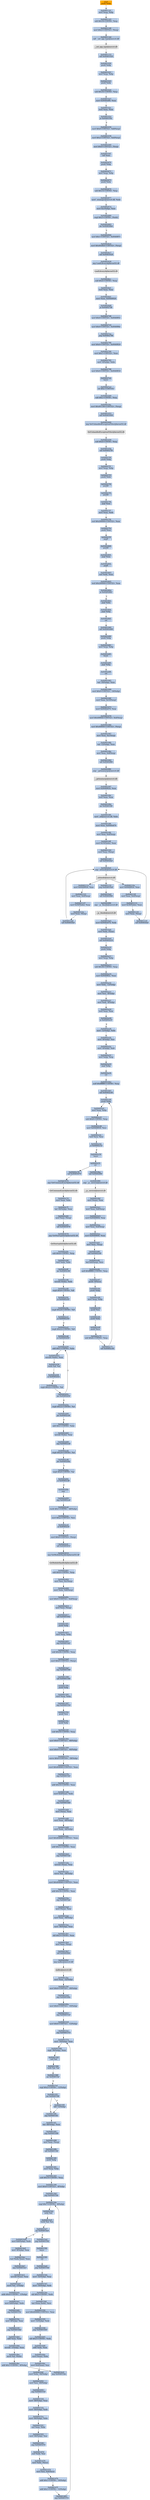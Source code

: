 digraph G {
node[shape=rectangle,style=filled,fillcolor=lightsteelblue,color=lightsteelblue]
bgcolor="transparent"
a0x00401140pushl_ebp[label="start\npushl %ebp",color="lightgrey",fillcolor="orange"];
a0x00401141movl_esp_ebp[label="0x00401141\nmovl %esp, %ebp"];
a0x00401143subl_0x18UINT8_esp[label="0x00401143\nsubl $0x18<UINT8>, %esp"];
a0x00401146movl_0x2UINT32_esp_[label="0x00401146\nmovl $0x2<UINT32>, (%esp)"];
a0x0040114dcall___set_app_type_msvcrt_dll[label="0x0040114d\ncall __set_app_type@msvcrt.dll"];
a__set_app_type_msvcrt_dll[label="__set_app_type@msvcrt.dll",color="lightgrey",fillcolor="lightgrey"];
a0x00401153call_0x00401020[label="0x00401153\ncall 0x00401020"];
a0x00401020pushl_ebp[label="0x00401020\npushl %ebp"];
a0x00401021movl_esp_ebp[label="0x00401021\nmovl %esp, %ebp"];
a0x00401023pushl_ebx[label="0x00401023\npushl %ebx"];
a0x00401024subl_0x34UINT8_esp[label="0x00401024\nsubl $0x34<UINT8>, %esp"];
a0x00401027movl_0x0040e6f0_eax[label="0x00401027\nmovl 0x0040e6f0, %eax"];
a0x0040102ctestl_eax_eax[label="0x0040102c\ntestl %eax, %eax"];
a0x0040102eje_0x0040104c[label="0x0040102e\nje 0x0040104c"];
a0x00401030movl_0x0UINT32_0x8esp_[label="0x00401030\nmovl $0x0<UINT32>, 0x8(%esp)"];
a0x00401038movl_0x2UINT32_0x4esp_[label="0x00401038\nmovl $0x2<UINT32>, 0x4(%esp)"];
a0x00401040movl_0x0UINT32_esp_[label="0x00401040\nmovl $0x0<UINT32>, (%esp)"];
a0x00401047call_eax[label="0x00401047\ncall %eax"];
a0x00402670pushl_ebp[label="0x00402670\npushl %ebp"];
a0x00402671movl_esp_ebp[label="0x00402671\nmovl %esp, %ebp"];
a0x00402673pushl_ebx[label="0x00402673\npushl %ebx"];
a0x00402674subl_0x14UINT8_esp[label="0x00402674\nsubl $0x14<UINT8>, %esp"];
a0x00402677movl__winmajor_msvcrt_dll_edx[label="0x00402677\nmovl _winmajor@msvcrt.dll, %edx"];
a0x0040267dmovl_0xcebp__eax[label="0x0040267d\nmovl 0xc(%ebp), %eax"];
a0x00402680cmpl_0x3UINT8_edx_[label="0x00402680\ncmpl $0x3<UINT8>, (%edx)"];
a0x00402683jbe_0x004026b6[label="0x00402683\njbe 0x004026b6"];
a0x004026b6movl_0x1UINT32_0x0040f07c[label="0x004026b6\nmovl $0x1<UINT32>, 0x0040f07c"];
a0x004026c0movl_0x40e6b4UINT32_esp_[label="0x004026c0\nmovl $0x40e6b4<UINT32>, (%esp)"];
a0x004026c7call_0x00403028[label="0x004026c7\ncall 0x00403028"];
a0x00403028jmp_LoadLibraryA_kernel32_dll[label="0x00403028\njmp LoadLibraryA@kernel32.dll"];
LoadLibraryA_kernel32_dll[label="LoadLibraryA@kernel32.dll",color="lightgrey",fillcolor="lightgrey"];
a0x004026ccsubl_0x4UINT8_esp[label="0x004026cc\nsubl $0x4<UINT8>, %esp"];
a0x004026cftestl_eax_eax[label="0x004026cf\ntestl %eax, %eax"];
a0x004026d1movl_eax_0x0040f020[label="0x004026d1\nmovl %eax, 0x0040f020"];
a0x004026d6je_0x004027d6[label="0x004026d6\nje 0x004027d6"];
a0x004027d6movl_0x0UINT32_0x0040f05c[label="0x004027d6\nmovl $0x0<UINT32>, 0x0040f05c"];
a0x004027e0movl_0x0UINT32_0x0040f06c[label="0x004027e0\nmovl $0x0<UINT32>, 0x0040f06c"];
a0x004027eajmp_0x00402786[label="0x004027ea\njmp 0x00402786"];
a0x00402786movl_0x0UINT32_0x0040f020[label="0x00402786\nmovl $0x0<UINT32>, 0x0040f020"];
a0x00402790movl_0x1UINT32_eax[label="0x00402790\nmovl $0x1<UINT32>, %eax"];
a0x00402795movl__4ebp__ebx[label="0x00402795\nmovl -4(%ebp), %ebx"];
a0x00402798movl_0x0UINT32_0x0040f034[label="0x00402798\nmovl $0x0<UINT32>, 0x0040f034"];
a0x004027a2leave_[label="0x004027a2\nleave "];
a0x004027a3ret_0xcUINT16[label="0x004027a3\nret $0xc<UINT16>"];
a0x00401049subl_0xcUINT8_esp[label="0x00401049\nsubl $0xc<UINT8>, %esp"];
a0x0040104cmovl_0x401180UINT32_esp_[label="0x0040104c\nmovl $0x401180<UINT32>, (%esp)"];
a0x00401053call_0x00403000[label="0x00401053\ncall 0x00403000"];
a0x00403000jmp_SetUnhandledExceptionFilter_kernel32_dll[label="0x00403000\njmp SetUnhandledExceptionFilter@kernel32.dll"];
SetUnhandledExceptionFilter_kernel32_dll[label="SetUnhandledExceptionFilter@kernel32.dll",color="lightgrey",fillcolor="lightgrey"];
a0x00401058subl_0x4UINT8_esp[label="0x00401058\nsubl $0x4<UINT8>, %esp"];
a0x0040105bcall_0x004027f0[label="0x0040105b\ncall 0x004027f0"];
a0x004027f0pushl_ebp[label="0x004027f0\npushl %ebp"];
a0x004027f1movl_esp_ebp[label="0x004027f1\nmovl %esp, %ebp"];
a0x004027f3pushl_ebx[label="0x004027f3\npushl %ebx"];
a0x004027f4pushfl_[label="0x004027f4\npushfl "];
a0x004027f5pushfl_[label="0x004027f5\npushfl "];
a0x004027f6popl_eax[label="0x004027f6\npopl %eax"];
a0x004027f7movl_eax_edx[label="0x004027f7\nmovl %eax, %edx"];
a0x004027f9xorl_0x200000UINT32_eax[label="0x004027f9\nxorl $0x200000<UINT32>, %eax"];
a0x004027fepushl_eax[label="0x004027fe\npushl %eax"];
a0x004027ffpopfl_[label="0x004027ff\npopfl "];
a0x00402800pushfl_[label="0x00402800\npushfl "];
a0x00402801popl_eax[label="0x00402801\npopl %eax"];
a0x00402802popfl_[label="0x00402802\npopfl "];
a0x00402803xorl_edx_eax[label="0x00402803\nxorl %edx, %eax"];
a0x00402805testl_0x200000UINT32_eax[label="0x00402805\ntestl $0x200000<UINT32>, %eax"];
a0x0040280aje_0x004028b3[label="0x0040280a\nje 0x004028b3"];
a0x004028b3popl_ebx[label="0x004028b3\npopl %ebx"];
a0x004028b4popl_ebp[label="0x004028b4\npopl %ebp"];
a0x004028b5ret[label="0x004028b5\nret"];
a0x00401060call_0x00402d60[label="0x00401060\ncall 0x00402d60"];
a0x00402d60pushl_ebp[label="0x00402d60\npushl %ebp"];
a0x00402d61movl_esp_ebp[label="0x00402d61\nmovl %esp, %ebp"];
a0x00402d63fninit_[label="0x00402d63\nfninit "];
a0x00402d65popl_ebp[label="0x00402d65\npopl %ebp"];
a0x00402d66ret[label="0x00402d66\nret"];
a0x00401065leal__16ebp__eax[label="0x00401065\nleal -16(%ebp), %eax"];
a0x00401068movl_0x0UINT32__16ebp_[label="0x00401068\nmovl $0x0<UINT32>, -16(%ebp)"];
a0x0040106fmovl_eax_0x10esp_[label="0x0040106f\nmovl %eax, 0x10(%esp)"];
a0x00401073movl_0x0040e670_eax[label="0x00401073\nmovl 0x0040e670, %eax"];
a0x00401078movl_0x40f004UINT32_0x4esp_[label="0x00401078\nmovl $0x40f004<UINT32>, 0x4(%esp)"];
a0x00401080movl_0x40f000UINT32_esp_[label="0x00401080\nmovl $0x40f000<UINT32>, (%esp)"];
a0x00401087movl_eax_0xcesp_[label="0x00401087\nmovl %eax, 0xc(%esp)"];
a0x0040108bleal__12ebp__eax[label="0x0040108b\nleal -12(%ebp), %eax"];
a0x0040108emovl_eax_0x8esp_[label="0x0040108e\nmovl %eax, 0x8(%esp)"];
a0x00401092call_0x00402f80[label="0x00401092\ncall 0x00402f80"];
a0x00402f80jmp___getmainargs_msvcrt_dll[label="0x00402f80\njmp __getmainargs@msvcrt.dll"];
a__getmainargs_msvcrt_dll[label="__getmainargs@msvcrt.dll",color="lightgrey",fillcolor="lightgrey"];
a0x00401097movl_0x0040f024_eax[label="0x00401097\nmovl 0x0040f024, %eax"];
a0x0040109ctestl_eax_eax[label="0x0040109c\ntestl %eax, %eax"];
a0x0040109ejne_0x004010f0[label="0x0040109e\njne 0x004010f0"];
a0x004010f0movl__iob_msvcrt_dll_ebx[label="0x004010f0\nmovl _iob@msvcrt.dll, %ebx"];
a0x004010f6movl_eax_0x0040e674[label="0x004010f6\nmovl %eax, 0x0040e674"];
a0x004010fbmovl_eax_0x4esp_[label="0x004010fb\nmovl %eax, 0x4(%esp)"];
a0x004010ffmovl_0x10ebx__eax[label="0x004010ff\nmovl 0x10(%ebx), %eax"];
a0x00401102movl_eax_esp_[label="0x00401102\nmovl %eax, (%esp)"];
a0x00401105call_0x00402fa0[label="0x00401105\ncall 0x00402fa0"];
a0x00402fa0jmp__setmode_msvcrt_dll[label="0x00402fa0\njmp _setmode@msvcrt.dll"];
a_setmode_msvcrt_dll[label="_setmode@msvcrt.dll",color="lightgrey",fillcolor="lightgrey"];
a0x0040110amovl_0x0040f024_eax[label="0x0040110a\nmovl 0x0040f024, %eax"];
a0x0040110fmovl_eax_0x4esp_[label="0x0040110f\nmovl %eax, 0x4(%esp)"];
a0x00401113movl_0x30ebx__eax[label="0x00401113\nmovl 0x30(%ebx), %eax"];
a0x00401116movl_eax_esp_[label="0x00401116\nmovl %eax, (%esp)"];
a0x00401119call_0x00402fa0[label="0x00401119\ncall 0x00402fa0"];
a0x0040111emovl_0x0040f024_eax[label="0x0040111e\nmovl 0x0040f024, %eax"];
a0x00401123movl_eax_0x4esp_[label="0x00401123\nmovl %eax, 0x4(%esp)"];
a0x00401127movl_0x50ebx__eax[label="0x00401127\nmovl 0x50(%ebx), %eax"];
a0x0040112amovl_eax_esp_[label="0x0040112a\nmovl %eax, (%esp)"];
a0x0040112dcall_0x00402fa0[label="0x0040112d\ncall 0x00402fa0"];
a0x00401132jmp_0x004010a0[label="0x00401132\njmp 0x004010a0"];
a0x004010a0call_0x00402f88[label="0x004010a0\ncall 0x00402f88"];
a0x00402f88jmp___p__fmode_msvcrt_dll[label="0x00402f88\njmp __p__fmode@msvcrt.dll"];
a__p__fmode_msvcrt_dll[label="__p__fmode@msvcrt.dll",color="lightgrey",fillcolor="lightgrey"];
a0x004010a5movl_0x0040e674_edx[label="0x004010a5\nmovl 0x0040e674, %edx"];
a0x004010abmovl_edx_eax_[label="0x004010ab\nmovl %edx, (%eax)"];
a0x004010adcall_0x00402a10[label="0x004010ad\ncall 0x00402a10"];
a0x00402a10pushl_ebp[label="0x00402a10\npushl %ebp"];
a0x00402a11movl_esp_ebp[label="0x00402a11\nmovl %esp, %ebp"];
a0x00402a13subl_0x38UINT8_esp[label="0x00402a13\nsubl $0x38<UINT8>, %esp"];
a0x00402a16movl_0x0040f02c_eax[label="0x00402a16\nmovl 0x0040f02c, %eax"];
a0x00402a1bmovl_ebx__12ebp_[label="0x00402a1b\nmovl %ebx, -12(%ebp)"];
a0x00402a1emovl_esi__8ebp_[label="0x00402a1e\nmovl %esi, -8(%ebp)"];
a0x00402a21movl_edi__4ebp_[label="0x00402a21\nmovl %edi, -4(%ebp)"];
a0x00402a24testl_eax_eax[label="0x00402a24\ntestl %eax, %eax"];
a0x00402a26je_0x00402a35[label="0x00402a26\nje 0x00402a35"];
a0x00402a28movl__12ebp__ebx[label="0x00402a28\nmovl -12(%ebp), %ebx"];
a0x00402a2bmovl__8ebp__esi[label="0x00402a2b\nmovl -8(%ebp), %esi"];
a0x00402a2emovl__4ebp__edi[label="0x00402a2e\nmovl -4(%ebp), %edi"];
a0x00402a31movl_ebp_esp[label="0x00402a31\nmovl %ebp, %esp"];
a0x00402a33popl_ebp[label="0x00402a33\npopl %ebp"];
a0x00402a34ret[label="0x00402a34\nret"];
a0x004010b2andl_0xfffffff0UINT8_esp[label="0x004010b2\nandl $0xfffffff0<UINT8>, %esp"];
a0x004010b5call_0x00402c40[label="0x004010b5\ncall 0x00402c40"];
a0x00402c40pushl_ebp[label="0x00402c40\npushl %ebp"];
a0x00402c41movl_esp_ebp[label="0x00402c41\nmovl %esp, %ebp"];
a0x00402c43subl_0x8UINT8_esp[label="0x00402c43\nsubl $0x8<UINT8>, %esp"];
a0x00402c46movl_0x0040f030_ecx[label="0x00402c46\nmovl 0x0040f030, %ecx"];
a0x00402c4ctestl_ecx_ecx[label="0x00402c4c\ntestl %ecx, %ecx"];
a0x00402c4eje_0x00402c52[label="0x00402c4e\nje 0x00402c52"];
a0x00402c50leave_[label="0x00402c50\nleave "];
a0x00402c51ret[label="0x00402c51\nret"];
a0x004010bacall_0x00402f90[label="0x004010ba\ncall 0x00402f90"];
a0x00402f90jmp___p__environ_msvcrt_dll[label="0x00402f90\njmp __p__environ@msvcrt.dll"];
a__p__environ_msvcrt_dll[label="__p__environ@msvcrt.dll",color="lightgrey",fillcolor="lightgrey"];
a0x004010bfmovl_eax__eax[label="0x004010bf\nmovl (%eax), %eax"];
a0x004010c1movl_eax_0x8esp_[label="0x004010c1\nmovl %eax, 0x8(%esp)"];
a0x004010c5movl_0x0040f004_eax[label="0x004010c5\nmovl 0x0040f004, %eax"];
a0x004010camovl_eax_0x4esp_[label="0x004010ca\nmovl %eax, 0x4(%esp)"];
a0x004010cemovl_0x0040f000_eax[label="0x004010ce\nmovl 0x0040f000, %eax"];
a0x004010d3movl_eax_esp_[label="0x004010d3\nmovl %eax, (%esp)"];
a0x004010d6call_0x00402c60[label="0x004010d6\ncall 0x00402c60"];
a0x00402c60leal_0x4esp__ecx[label="0x00402c60\nleal 0x4(%esp), %ecx"];
a0x00402c64andl_0xfffffff0UINT8_esp[label="0x00402c64\nandl $0xfffffff0<UINT8>, %esp"];
a0x00402c67pushl__4ecx_[label="0x00402c67\npushl -4(%ecx)"];
a0x00402c6apushl_ebp[label="0x00402c6a\npushl %ebp"];
a0x00402c6bmovl_esp_ebp[label="0x00402c6b\nmovl %esp, %ebp"];
a0x00402c6dpushl_esi[label="0x00402c6d\npushl %esi"];
a0x00402c6epushl_ebx[label="0x00402c6e\npushl %ebx"];
a0x00402c6fpushl_ecx[label="0x00402c6f\npushl %ecx"];
a0x00402c70subl_0x6cUINT8_esp[label="0x00402c70\nsubl $0x6c<UINT8>, %esp"];
a0x00402c73call_0x00402c40[label="0x00402c73\ncall 0x00402c40"];
a0x00402c78call_0x00403070[label="0x00402c78\ncall 0x00403070"];
a0x00403070jmp_GetCommandLineA_kernel32_dll[label="0x00403070\njmp GetCommandLineA@kernel32.dll"];
GetCommandLineA_kernel32_dll[label="GetCommandLineA@kernel32.dll",color="lightgrey",fillcolor="lightgrey"];
a0x00402c7dmovl_eax_ebx[label="0x00402c7d\nmovl %eax, %ebx"];
a0x00402c7fleal__92ebp__eax[label="0x00402c7f\nleal -92(%ebp), %eax"];
a0x00402c82movl_eax_esp_[label="0x00402c82\nmovl %eax, (%esp)"];
a0x00402c85call_0x00403078[label="0x00402c85\ncall 0x00403078"];
a0x00403078jmp_GetStartupInfoA_kernel32_dll[label="0x00403078\njmp GetStartupInfoA@kernel32.dll"];
GetStartupInfoA_kernel32_dll[label="GetStartupInfoA@kernel32.dll",color="lightgrey",fillcolor="lightgrey"];
a0x00402c8asubl_0x4UINT8_esp[label="0x00402c8a\nsubl $0x4<UINT8>, %esp"];
a0x00402c8dtestl_ebx_ebx[label="0x00402c8d\ntestl %ebx, %ebx"];
a0x00402c8fjne_0x00402c96[label="0x00402c8f\njne 0x00402c96"];
a0x00402c96movzbl_ebx__edx[label="0x00402c96\nmovzbl (%ebx), %edx"];
a0x00402c99cmpb_0x9UINT8_dl[label="0x00402c99\ncmpb $0x9<UINT8>, %dl"];
a0x00402c9cje_0x00402c93[label="0x00402c9c\nje 0x00402c93"];
a0x00402c9ecmpb_0x20UINT8_dl[label="0x00402c9e\ncmpb $0x20<UINT8>, %dl"];
a0x00402ca1je_0x00402c93[label="0x00402ca1\nje 0x00402c93"];
a0x00402ca3cmpb_0x22UINT8_dl[label="0x00402ca3\ncmpb $0x22<UINT8>, %dl"];
a0x00402ca6je_0x00402d30[label="0x00402ca6\nje 0x00402d30"];
a0x00402d30addl_0x1UINT8_ebx[label="0x00402d30\naddl $0x1<UINT8>, %ebx"];
a0x00402d33movzbl_ebx__eax[label="0x00402d33\nmovzbl (%ebx), %eax"];
a0x00402d36testb_al_al[label="0x00402d36\ntestb %al, %al"];
a0x00402d38je_0x00402d3e[label="0x00402d38\nje 0x00402d3e"];
a0x00402d3acmpb_0x22UINT8_al[label="0x00402d3a\ncmpb $0x22<UINT8>, %al"];
a0x00402d3cjne_0x00402d30[label="0x00402d3c\njne 0x00402d30"];
a0x00402d3ecmpb_0x22UINT8_al[label="0x00402d3e\ncmpb $0x22<UINT8>, %al"];
a0x00402d40jne_0x00402cd4[label="0x00402d40\njne 0x00402cd4"];
a0x00402d42addl_0x1UINT8_ebx[label="0x00402d42\naddl $0x1<UINT8>, %ebx"];
a0x00402d45movzbl_ebx__eax[label="0x00402d45\nmovzbl (%ebx), %eax"];
a0x00402d48jmp_0x00402cd4[label="0x00402d48\njmp 0x00402cd4"];
a0x00402cd4cmpb_0x20UINT8_al[label="0x00402cd4\ncmpb $0x20<UINT8>, %al"];
a0x00402cd6jne_0x00402d4a[label="0x00402cd6\njne 0x00402d4a"];
a0x00402d4acmpb_0x9UINT8_al[label="0x00402d4a\ncmpb $0x9<UINT8>, %al"];
a0x00402d4cje_0x00402cd8[label="0x00402d4c\nje 0x00402cd8"];
a0x00402d4enop_[label="0x00402d4e\nnop "];
a0x00402d50jmp_0x00402ce6[label="0x00402d50\njmp 0x00402ce6"];
a0x00402ce6testb_0x1UINT8__48ebp_[label="0x00402ce6\ntestb $0x1<UINT8>, -48(%ebp)"];
a0x00402ceamovl_0xaUINT32_esi[label="0x00402cea\nmovl $0xa<UINT32>, %esi"];
a0x00402cefje_0x00402cf5[label="0x00402cef\nje 0x00402cf5"];
a0x00402cf5movl_0x0UINT32_esp_[label="0x00402cf5\nmovl $0x0<UINT32>, (%esp)"];
a0x00402cfccall_0x00403010[label="0x00402cfc\ncall 0x00403010"];
a0x00403010jmp_GetModuleHandleA_kernel32_dll[label="0x00403010\njmp GetModuleHandleA@kernel32.dll"];
GetModuleHandleA_kernel32_dll[label="GetModuleHandleA@kernel32.dll",color="lightgrey",fillcolor="lightgrey"];
a0x00402d01subl_0x4UINT8_esp[label="0x00402d01\nsubl $0x4<UINT8>, %esp"];
a0x00402d04movl_esi_0xcesp_[label="0x00402d04\nmovl %esi, 0xc(%esp)"];
a0x00402d08movl_ebx_0x8esp_[label="0x00402d08\nmovl %ebx, 0x8(%esp)"];
a0x00402d0cmovl_0x0UINT32_0x4esp_[label="0x00402d0c\nmovl $0x0<UINT32>, 0x4(%esp)"];
a0x00402d14movl_eax_esp_[label="0x00402d14\nmovl %eax, (%esp)"];
a0x00402d17call_0x00401602[label="0x00402d17\ncall 0x00401602"];
a0x00401602pushl_ebp[label="0x00401602\npushl %ebp"];
a0x00401603movl_esp_ebp[label="0x00401603\nmovl %esp, %ebp"];
a0x00401605jmp_0x004014a5[label="0x00401605\njmp 0x004014a5"];
a0x004014a5subl_0x28UINT8_esp[label="0x004014a5\nsubl $0x28<UINT8>, %esp"];
a0x004014a8movl_0x0UINT32_esp_[label="0x004014a8\nmovl $0x0<UINT32>, (%esp)"];
a0x004014afjmp_0x00401599[label="0x004014af\njmp 0x00401599"];
a0x00401599call_0x00401594[label="0x00401599\ncall 0x00401594"];
a0x00401594pushl_ebp[label="0x00401594\npushl %ebp"];
a0x00401595movl_esp_ebp[label="0x00401595\nmovl %esp, %ebp"];
a0x00401597jmp_0x0040155d[label="0x00401597\njmp 0x0040155d"];
a0x0040155dpushl_esi[label="0x0040155d\npushl %esi"];
a0x0040155epushl_ebx[label="0x0040155e\npushl %ebx"];
a0x0040155fsubl_0x50UINT8_esp[label="0x0040155f\nsubl $0x50<UINT8>, %esp"];
a0x00401562movl_0x0UINT32__48ebp_[label="0x00401562\nmovl $0x0<UINT32>, -48(%ebp)"];
a0x00401569movl_0x0UINT32__44ebp_[label="0x00401569\nmovl $0x0<UINT32>, -44(%ebp)"];
a0x00401570movw_0x0UINT16__38ebp_[label="0x00401570\nmovw $0x0<UINT16>, -38(%ebp)"];
a0x00401576movl_0x404060UINT32_eax[label="0x00401576\nmovl $0x404060<UINT32>, %eax"];
a0x0040157bjmp_0x004015d3[label="0x0040157b\njmp 0x004015d3"];
a0x004015d3addl_0x10UINT8_eax[label="0x004015d3\naddl $0x10<UINT8>, %eax"];
a0x004015d6movl_0x4eax__edx[label="0x004015d6\nmovl 0x4(%eax), %edx"];
a0x004015d9jmp_0x004014d4[label="0x004015d9\njmp 0x004014d4"];
a0x004014d4movl_eax__eax[label="0x004014d4\nmovl (%eax), %eax"];
a0x004014d6movl_eax__48ebp_[label="0x004014d6\nmovl %eax, -48(%ebp)"];
a0x004014d9movl_edx__44ebp_[label="0x004014d9\nmovl %edx, -44(%ebp)"];
a0x004014dcmovl_0x404060UINT32_eax[label="0x004014dc\nmovl $0x404060<UINT32>, %eax"];
a0x004014e1addl_0x1eUINT8_eax[label="0x004014e1\naddl $0x1e<UINT8>, %eax"];
a0x004014e4jmp_0x0040152b[label="0x004014e4\njmp 0x0040152b"];
a0x0040152bmovzwl_eax__eax[label="0x0040152b\nmovzwl (%eax), %eax"];
a0x0040152emovw_ax__38ebp_[label="0x0040152e\nmovw %ax, -38(%ebp)"];
a0x00401532movl_0x404060UINT32_eax[label="0x00401532\nmovl $0x404060<UINT32>, %eax"];
a0x00401537addl_0x18UINT8_eax[label="0x00401537\naddl $0x18<UINT8>, %eax"];
a0x0040153ajmp_0x004015a9[label="0x0040153a\njmp 0x004015a9"];
a0x004015a9movl_eax__eax[label="0x004015a9\nmovl (%eax), %eax"];
a0x004015abmovl_eax__36ebp_[label="0x004015ab\nmovl %eax, -36(%ebp)"];
a0x004015aemovl__36ebp__eax[label="0x004015ae\nmovl -36(%ebp), %eax"];
a0x004015b1shll_0x3UINT8_eax[label="0x004015b1\nshll $0x3<UINT8>, %eax"];
a0x004015b4movl_eax_esp_[label="0x004015b4\nmovl %eax, (%esp)"];
a0x004015b7call_0x00402fb0[label="0x004015b7\ncall 0x00402fb0"];
a0x00402fb0jmp_malloc_msvcrt_dll[label="0x00402fb0\njmp malloc@msvcrt.dll"];
malloc_msvcrt_dll[label="malloc@msvcrt.dll",color="lightgrey",fillcolor="lightgrey"];
a0x004015bcmovl_eax__32ebp_[label="0x004015bc\nmovl %eax, -32(%ebp)"];
a0x004015bfmovl_0x0UINT32__28ebp_[label="0x004015bf\nmovl $0x0<UINT32>, -28(%ebp)"];
a0x004015c6jmp_0x0040160a[label="0x004015c6\njmp 0x0040160a"];
a0x0040160amovl_0x0UINT32__16ebp_[label="0x0040160a\nmovl $0x0<UINT32>, -16(%ebp)"];
a0x00401611jmp_0x004015c8[label="0x00401611\njmp 0x004015c8"];
a0x004015c8movl_0x0UINT32__12ebp_[label="0x004015c8\nmovl $0x0<UINT32>, -12(%ebp)"];
a0x004015cfjmp_0x0040157d[label="0x004015cf\njmp 0x0040157d"];
a0x0040157dmovl__16ebp__eax[label="0x0040157d\nmovl -16(%ebp), %eax"];
a0x00401580cmpl__36ebp__eax[label="0x00401580\ncmpl -36(%ebp), %eax"];
a0x00401583setl_al[label="0x00401583\nsetl %al"];
a0x00401586testb_al_al[label="0x00401586\ntestb %al, %al"];
a0x00401588jne_0x004015ef[label="0x00401588\njne 0x004015ef"];
a0x004015efcmpl_0x2UINT8__12ebp_[label="0x004015ef\ncmpl $0x2<UINT8>, -12(%ebp)"];
a0x004015f3jne_0x004015f8[label="0x004015f3\njne 0x004015f8"];
a0x004015f8jmp_0x004014f1[label="0x004015f8\njmp 0x004014f1"];
a0x004014f1leal__48ebp__eax[label="0x004014f1\nleal -48(%ebp), %eax"];
a0x004014f4jmp_0x00401498[label="0x004014f4\njmp 0x00401498"];
a0x00401498movl_eax_esp_[label="0x00401498\nmovl %eax, (%esp)"];
a0x0040149bcall_0x00401340[label="0x0040149b\ncall 0x00401340"];
a0x00401340pushl_ebp[label="0x00401340\npushl %ebp"];
a0x00401341movl_esp_ebp[label="0x00401341\nmovl %esp, %ebp"];
a0x00401343subl_0x10UINT8_esp[label="0x00401343\nsubl $0x10<UINT8>, %esp"];
a0x00401346movl_0x0UINT32__8ebp_[label="0x00401346\nmovl $0x0<UINT32>, -8(%ebp)"];
a0x0040134djmp_0x004015de[label="0x0040134d\njmp 0x004015de"];
a0x004015decmpl_0x7UINT8__8ebp_[label="0x004015de\ncmpl $0x7<UINT8>, -8(%ebp)"];
a0x004015e2setle_al[label="0x004015e2\nsetle %al"];
a0x004015e5testb_al_al[label="0x004015e5\ntestb %al, %al"];
a0x004015e7jne_0x004014e6[label="0x004015e7\njne 0x004014e6"];
a0x004014e6movl_0x8ebp__edx[label="0x004014e6\nmovl 0x8(%ebp), %edx"];
a0x004014e9movl__8ebp__eax[label="0x004014e9\nmovl -8(%ebp), %eax"];
a0x004014ecleal_edxeax__eax[label="0x004014ec\nleal (%edx,%eax), %eax"];
a0x004014efjmp_0x004014c5[label="0x004014ef\njmp 0x004014c5"];
a0x004014c5movzbl_eax__eax[label="0x004014c5\nmovzbl (%eax), %eax"];
a0x004014c8movb_al__1ebp_[label="0x004014c8\nmovb %al, -1(%ebp)"];
a0x004014cbaddb_0x4UINT8__1ebp_[label="0x004014cb\naddb $0x4<UINT8>, -1(%ebp)"];
a0x004014cfmovl_0x8ebp__edx[label="0x004014cf\nmovl 0x8(%ebp), %edx"];
a0x004014d2jmp_0x0040153c[label="0x004014d2\njmp 0x0040153c"];
a0x0040153cmovl__8ebp__eax[label="0x0040153c\nmovl -8(%ebp), %eax"];
a0x0040153fjmp_0x004014b4[label="0x0040153f\njmp 0x004014b4"];
a0x004014b4addl_eax_edx[label="0x004014b4\naddl %eax, %edx"];
a0x004014b6movzbl__1ebp__eax[label="0x004014b6\nmovzbl -1(%ebp), %eax"];
a0x004014bamovb_al_edx_[label="0x004014ba\nmovb %al, (%edx)"];
a0x004014bcaddl_0x1UINT8__8ebp_[label="0x004014bc\naddl $0x1<UINT8>, -8(%ebp)"];
a0x004014c0jmp_0x004015de[label="0x004014c0\njmp 0x004015de"];
a0x004015edjmp_0x00401592[label="0x004015ed\njmp 0x00401592"];
a0x00401592leave_[label="0x00401592\nleave "];
a0x00401593ret[label="0x00401593\nret"];
a0x004014a0jmp_0x00401544[label="0x004014a0\njmp 0x00401544"];
a0x00401544movl__32ebp__eax[label="0x00401544\nmovl -32(%ebp), %eax"];
a0x00401547movl__16ebp__edx[label="0x00401547\nmovl -16(%ebp), %edx"];
a0x0040154ashll_0x3UINT8_edx[label="0x0040154a\nshll $0x3<UINT8>, %edx"];
a0x0040154dleal_eaxedx__ecx[label="0x0040154d\nleal (%eax,%edx), %ecx"];
a0x00401550movl_0x404060UINT32_eax[label="0x00401550\nmovl $0x404060<UINT32>, %eax"];
a0x00401555movl__12ebp__edx[label="0x00401555\nmovl -12(%ebp), %edx"];
a0x00401558jmp_0x00401645[label="0x00401558\njmp 0x00401645"];
a0x00401645shll_0x3UINT8_edx[label="0x00401645\nshll $0x3<UINT8>, %edx"];
a0x00401648addl_edx_eax[label="0x00401648\naddl %edx, %eax"];
a0x0040164amovl_eax__ebx[label="0x0040164a\nmovl (%eax), %ebx"];
a0x0040164cmovl_0x4eax__esi[label="0x0040164c\nmovl 0x4(%eax), %esi"];
a0x0040164fmovl_ebx__64ebp_[label="0x0040164f\nmovl %ebx, -64(%ebp)"];
a0x00401652movl_esi__60ebp_[label="0x00401652\nmovl %esi, -60(%ebp)"];
a0x00401655jmp_0x00401518[label="0x00401655\njmp 0x00401518"];
a0x00401518movl__48ebp__eax[label="0x00401518\nmovl -48(%ebp), %eax"];
a0x0040151bmovl__44ebp__edx[label="0x0040151b\nmovl -44(%ebp), %edx"];
a0x0040151emovl__64ebp__ebx[label="0x0040151e\nmovl -64(%ebp), %ebx"];
a0x00401521xorl_eax_ebx[label="0x00401521\nxorl %eax, %ebx"];
a0x00401523movl__60ebp__esi[label="0x00401523\nmovl -60(%ebp), %esi"];
a0x00401526jmp_0x00401474[label="0x00401526\njmp 0x00401474"];
a0x00401474xorl_edx_esi[label="0x00401474\nxorl %edx, %esi"];
a0x00401476movl_ebx_ecx_[label="0x00401476\nmovl %ebx, (%ecx)"];
a0x00401478movl_esi_0x4ecx_[label="0x00401478\nmovl %esi, 0x4(%ecx)"];
a0x0040147baddl_0x1UINT8__16ebp_[label="0x0040147b\naddl $0x1<UINT8>, -16(%ebp)"];
a0x0040147faddl_0x1UINT8__12ebp_[label="0x0040147f\naddl $0x1<UINT8>, -12(%ebp)"];
a0x00401483jmp_0x0040157d[label="0x00401483\njmp 0x0040157d"];
a0x004015f5shll__12ebp_[label="0x004015f5\nshll -12(%ebp)"];
a0x00401140pushl_ebp -> a0x00401141movl_esp_ebp [color="#000000"];
a0x00401141movl_esp_ebp -> a0x00401143subl_0x18UINT8_esp [color="#000000"];
a0x00401143subl_0x18UINT8_esp -> a0x00401146movl_0x2UINT32_esp_ [color="#000000"];
a0x00401146movl_0x2UINT32_esp_ -> a0x0040114dcall___set_app_type_msvcrt_dll [color="#000000"];
a0x0040114dcall___set_app_type_msvcrt_dll -> a__set_app_type_msvcrt_dll [color="#000000"];
a__set_app_type_msvcrt_dll -> a0x00401153call_0x00401020 [color="#000000"];
a0x00401153call_0x00401020 -> a0x00401020pushl_ebp [color="#000000"];
a0x00401020pushl_ebp -> a0x00401021movl_esp_ebp [color="#000000"];
a0x00401021movl_esp_ebp -> a0x00401023pushl_ebx [color="#000000"];
a0x00401023pushl_ebx -> a0x00401024subl_0x34UINT8_esp [color="#000000"];
a0x00401024subl_0x34UINT8_esp -> a0x00401027movl_0x0040e6f0_eax [color="#000000"];
a0x00401027movl_0x0040e6f0_eax -> a0x0040102ctestl_eax_eax [color="#000000"];
a0x0040102ctestl_eax_eax -> a0x0040102eje_0x0040104c [color="#000000"];
a0x0040102eje_0x0040104c -> a0x00401030movl_0x0UINT32_0x8esp_ [color="#000000",label="F"];
a0x00401030movl_0x0UINT32_0x8esp_ -> a0x00401038movl_0x2UINT32_0x4esp_ [color="#000000"];
a0x00401038movl_0x2UINT32_0x4esp_ -> a0x00401040movl_0x0UINT32_esp_ [color="#000000"];
a0x00401040movl_0x0UINT32_esp_ -> a0x00401047call_eax [color="#000000"];
a0x00401047call_eax -> a0x00402670pushl_ebp [color="#000000"];
a0x00402670pushl_ebp -> a0x00402671movl_esp_ebp [color="#000000"];
a0x00402671movl_esp_ebp -> a0x00402673pushl_ebx [color="#000000"];
a0x00402673pushl_ebx -> a0x00402674subl_0x14UINT8_esp [color="#000000"];
a0x00402674subl_0x14UINT8_esp -> a0x00402677movl__winmajor_msvcrt_dll_edx [color="#000000"];
a0x00402677movl__winmajor_msvcrt_dll_edx -> a0x0040267dmovl_0xcebp__eax [color="#000000"];
a0x0040267dmovl_0xcebp__eax -> a0x00402680cmpl_0x3UINT8_edx_ [color="#000000"];
a0x00402680cmpl_0x3UINT8_edx_ -> a0x00402683jbe_0x004026b6 [color="#000000"];
a0x00402683jbe_0x004026b6 -> a0x004026b6movl_0x1UINT32_0x0040f07c [color="#000000",label="T"];
a0x004026b6movl_0x1UINT32_0x0040f07c -> a0x004026c0movl_0x40e6b4UINT32_esp_ [color="#000000"];
a0x004026c0movl_0x40e6b4UINT32_esp_ -> a0x004026c7call_0x00403028 [color="#000000"];
a0x004026c7call_0x00403028 -> a0x00403028jmp_LoadLibraryA_kernel32_dll [color="#000000"];
a0x00403028jmp_LoadLibraryA_kernel32_dll -> LoadLibraryA_kernel32_dll [color="#000000"];
LoadLibraryA_kernel32_dll -> a0x004026ccsubl_0x4UINT8_esp [color="#000000"];
a0x004026ccsubl_0x4UINT8_esp -> a0x004026cftestl_eax_eax [color="#000000"];
a0x004026cftestl_eax_eax -> a0x004026d1movl_eax_0x0040f020 [color="#000000"];
a0x004026d1movl_eax_0x0040f020 -> a0x004026d6je_0x004027d6 [color="#000000"];
a0x004026d6je_0x004027d6 -> a0x004027d6movl_0x0UINT32_0x0040f05c [color="#000000",label="T"];
a0x004027d6movl_0x0UINT32_0x0040f05c -> a0x004027e0movl_0x0UINT32_0x0040f06c [color="#000000"];
a0x004027e0movl_0x0UINT32_0x0040f06c -> a0x004027eajmp_0x00402786 [color="#000000"];
a0x004027eajmp_0x00402786 -> a0x00402786movl_0x0UINT32_0x0040f020 [color="#000000"];
a0x00402786movl_0x0UINT32_0x0040f020 -> a0x00402790movl_0x1UINT32_eax [color="#000000"];
a0x00402790movl_0x1UINT32_eax -> a0x00402795movl__4ebp__ebx [color="#000000"];
a0x00402795movl__4ebp__ebx -> a0x00402798movl_0x0UINT32_0x0040f034 [color="#000000"];
a0x00402798movl_0x0UINT32_0x0040f034 -> a0x004027a2leave_ [color="#000000"];
a0x004027a2leave_ -> a0x004027a3ret_0xcUINT16 [color="#000000"];
a0x004027a3ret_0xcUINT16 -> a0x00401049subl_0xcUINT8_esp [color="#000000"];
a0x00401049subl_0xcUINT8_esp -> a0x0040104cmovl_0x401180UINT32_esp_ [color="#000000"];
a0x0040104cmovl_0x401180UINT32_esp_ -> a0x00401053call_0x00403000 [color="#000000"];
a0x00401053call_0x00403000 -> a0x00403000jmp_SetUnhandledExceptionFilter_kernel32_dll [color="#000000"];
a0x00403000jmp_SetUnhandledExceptionFilter_kernel32_dll -> SetUnhandledExceptionFilter_kernel32_dll [color="#000000"];
SetUnhandledExceptionFilter_kernel32_dll -> a0x00401058subl_0x4UINT8_esp [color="#000000"];
a0x00401058subl_0x4UINT8_esp -> a0x0040105bcall_0x004027f0 [color="#000000"];
a0x0040105bcall_0x004027f0 -> a0x004027f0pushl_ebp [color="#000000"];
a0x004027f0pushl_ebp -> a0x004027f1movl_esp_ebp [color="#000000"];
a0x004027f1movl_esp_ebp -> a0x004027f3pushl_ebx [color="#000000"];
a0x004027f3pushl_ebx -> a0x004027f4pushfl_ [color="#000000"];
a0x004027f4pushfl_ -> a0x004027f5pushfl_ [color="#000000"];
a0x004027f5pushfl_ -> a0x004027f6popl_eax [color="#000000"];
a0x004027f6popl_eax -> a0x004027f7movl_eax_edx [color="#000000"];
a0x004027f7movl_eax_edx -> a0x004027f9xorl_0x200000UINT32_eax [color="#000000"];
a0x004027f9xorl_0x200000UINT32_eax -> a0x004027fepushl_eax [color="#000000"];
a0x004027fepushl_eax -> a0x004027ffpopfl_ [color="#000000"];
a0x004027ffpopfl_ -> a0x00402800pushfl_ [color="#000000"];
a0x00402800pushfl_ -> a0x00402801popl_eax [color="#000000"];
a0x00402801popl_eax -> a0x00402802popfl_ [color="#000000"];
a0x00402802popfl_ -> a0x00402803xorl_edx_eax [color="#000000"];
a0x00402803xorl_edx_eax -> a0x00402805testl_0x200000UINT32_eax [color="#000000"];
a0x00402805testl_0x200000UINT32_eax -> a0x0040280aje_0x004028b3 [color="#000000"];
a0x0040280aje_0x004028b3 -> a0x004028b3popl_ebx [color="#000000",label="T"];
a0x004028b3popl_ebx -> a0x004028b4popl_ebp [color="#000000"];
a0x004028b4popl_ebp -> a0x004028b5ret [color="#000000"];
a0x004028b5ret -> a0x00401060call_0x00402d60 [color="#000000"];
a0x00401060call_0x00402d60 -> a0x00402d60pushl_ebp [color="#000000"];
a0x00402d60pushl_ebp -> a0x00402d61movl_esp_ebp [color="#000000"];
a0x00402d61movl_esp_ebp -> a0x00402d63fninit_ [color="#000000"];
a0x00402d63fninit_ -> a0x00402d65popl_ebp [color="#000000"];
a0x00402d65popl_ebp -> a0x00402d66ret [color="#000000"];
a0x00402d66ret -> a0x00401065leal__16ebp__eax [color="#000000"];
a0x00401065leal__16ebp__eax -> a0x00401068movl_0x0UINT32__16ebp_ [color="#000000"];
a0x00401068movl_0x0UINT32__16ebp_ -> a0x0040106fmovl_eax_0x10esp_ [color="#000000"];
a0x0040106fmovl_eax_0x10esp_ -> a0x00401073movl_0x0040e670_eax [color="#000000"];
a0x00401073movl_0x0040e670_eax -> a0x00401078movl_0x40f004UINT32_0x4esp_ [color="#000000"];
a0x00401078movl_0x40f004UINT32_0x4esp_ -> a0x00401080movl_0x40f000UINT32_esp_ [color="#000000"];
a0x00401080movl_0x40f000UINT32_esp_ -> a0x00401087movl_eax_0xcesp_ [color="#000000"];
a0x00401087movl_eax_0xcesp_ -> a0x0040108bleal__12ebp__eax [color="#000000"];
a0x0040108bleal__12ebp__eax -> a0x0040108emovl_eax_0x8esp_ [color="#000000"];
a0x0040108emovl_eax_0x8esp_ -> a0x00401092call_0x00402f80 [color="#000000"];
a0x00401092call_0x00402f80 -> a0x00402f80jmp___getmainargs_msvcrt_dll [color="#000000"];
a0x00402f80jmp___getmainargs_msvcrt_dll -> a__getmainargs_msvcrt_dll [color="#000000"];
a__getmainargs_msvcrt_dll -> a0x00401097movl_0x0040f024_eax [color="#000000"];
a0x00401097movl_0x0040f024_eax -> a0x0040109ctestl_eax_eax [color="#000000"];
a0x0040109ctestl_eax_eax -> a0x0040109ejne_0x004010f0 [color="#000000"];
a0x0040109ejne_0x004010f0 -> a0x004010f0movl__iob_msvcrt_dll_ebx [color="#000000",label="T"];
a0x004010f0movl__iob_msvcrt_dll_ebx -> a0x004010f6movl_eax_0x0040e674 [color="#000000"];
a0x004010f6movl_eax_0x0040e674 -> a0x004010fbmovl_eax_0x4esp_ [color="#000000"];
a0x004010fbmovl_eax_0x4esp_ -> a0x004010ffmovl_0x10ebx__eax [color="#000000"];
a0x004010ffmovl_0x10ebx__eax -> a0x00401102movl_eax_esp_ [color="#000000"];
a0x00401102movl_eax_esp_ -> a0x00401105call_0x00402fa0 [color="#000000"];
a0x00401105call_0x00402fa0 -> a0x00402fa0jmp__setmode_msvcrt_dll [color="#000000"];
a0x00402fa0jmp__setmode_msvcrt_dll -> a_setmode_msvcrt_dll [color="#000000"];
a_setmode_msvcrt_dll -> a0x0040110amovl_0x0040f024_eax [color="#000000"];
a0x0040110amovl_0x0040f024_eax -> a0x0040110fmovl_eax_0x4esp_ [color="#000000"];
a0x0040110fmovl_eax_0x4esp_ -> a0x00401113movl_0x30ebx__eax [color="#000000"];
a0x00401113movl_0x30ebx__eax -> a0x00401116movl_eax_esp_ [color="#000000"];
a0x00401116movl_eax_esp_ -> a0x00401119call_0x00402fa0 [color="#000000"];
a0x00401119call_0x00402fa0 -> a0x00402fa0jmp__setmode_msvcrt_dll [color="#000000"];
a_setmode_msvcrt_dll -> a0x0040111emovl_0x0040f024_eax [color="#000000"];
a0x0040111emovl_0x0040f024_eax -> a0x00401123movl_eax_0x4esp_ [color="#000000"];
a0x00401123movl_eax_0x4esp_ -> a0x00401127movl_0x50ebx__eax [color="#000000"];
a0x00401127movl_0x50ebx__eax -> a0x0040112amovl_eax_esp_ [color="#000000"];
a0x0040112amovl_eax_esp_ -> a0x0040112dcall_0x00402fa0 [color="#000000"];
a0x0040112dcall_0x00402fa0 -> a0x00402fa0jmp__setmode_msvcrt_dll [color="#000000"];
a_setmode_msvcrt_dll -> a0x00401132jmp_0x004010a0 [color="#000000"];
a0x00401132jmp_0x004010a0 -> a0x004010a0call_0x00402f88 [color="#000000"];
a0x004010a0call_0x00402f88 -> a0x00402f88jmp___p__fmode_msvcrt_dll [color="#000000"];
a0x00402f88jmp___p__fmode_msvcrt_dll -> a__p__fmode_msvcrt_dll [color="#000000"];
a__p__fmode_msvcrt_dll -> a0x004010a5movl_0x0040e674_edx [color="#000000"];
a0x004010a5movl_0x0040e674_edx -> a0x004010abmovl_edx_eax_ [color="#000000"];
a0x004010abmovl_edx_eax_ -> a0x004010adcall_0x00402a10 [color="#000000"];
a0x004010adcall_0x00402a10 -> a0x00402a10pushl_ebp [color="#000000"];
a0x00402a10pushl_ebp -> a0x00402a11movl_esp_ebp [color="#000000"];
a0x00402a11movl_esp_ebp -> a0x00402a13subl_0x38UINT8_esp [color="#000000"];
a0x00402a13subl_0x38UINT8_esp -> a0x00402a16movl_0x0040f02c_eax [color="#000000"];
a0x00402a16movl_0x0040f02c_eax -> a0x00402a1bmovl_ebx__12ebp_ [color="#000000"];
a0x00402a1bmovl_ebx__12ebp_ -> a0x00402a1emovl_esi__8ebp_ [color="#000000"];
a0x00402a1emovl_esi__8ebp_ -> a0x00402a21movl_edi__4ebp_ [color="#000000"];
a0x00402a21movl_edi__4ebp_ -> a0x00402a24testl_eax_eax [color="#000000"];
a0x00402a24testl_eax_eax -> a0x00402a26je_0x00402a35 [color="#000000"];
a0x00402a26je_0x00402a35 -> a0x00402a28movl__12ebp__ebx [color="#000000",label="F"];
a0x00402a28movl__12ebp__ebx -> a0x00402a2bmovl__8ebp__esi [color="#000000"];
a0x00402a2bmovl__8ebp__esi -> a0x00402a2emovl__4ebp__edi [color="#000000"];
a0x00402a2emovl__4ebp__edi -> a0x00402a31movl_ebp_esp [color="#000000"];
a0x00402a31movl_ebp_esp -> a0x00402a33popl_ebp [color="#000000"];
a0x00402a33popl_ebp -> a0x00402a34ret [color="#000000"];
a0x00402a34ret -> a0x004010b2andl_0xfffffff0UINT8_esp [color="#000000"];
a0x004010b2andl_0xfffffff0UINT8_esp -> a0x004010b5call_0x00402c40 [color="#000000"];
a0x004010b5call_0x00402c40 -> a0x00402c40pushl_ebp [color="#000000"];
a0x00402c40pushl_ebp -> a0x00402c41movl_esp_ebp [color="#000000"];
a0x00402c41movl_esp_ebp -> a0x00402c43subl_0x8UINT8_esp [color="#000000"];
a0x00402c43subl_0x8UINT8_esp -> a0x00402c46movl_0x0040f030_ecx [color="#000000"];
a0x00402c46movl_0x0040f030_ecx -> a0x00402c4ctestl_ecx_ecx [color="#000000"];
a0x00402c4ctestl_ecx_ecx -> a0x00402c4eje_0x00402c52 [color="#000000"];
a0x00402c4eje_0x00402c52 -> a0x00402c50leave_ [color="#000000",label="F"];
a0x00402c50leave_ -> a0x00402c51ret [color="#000000"];
a0x00402c51ret -> a0x004010bacall_0x00402f90 [color="#000000"];
a0x004010bacall_0x00402f90 -> a0x00402f90jmp___p__environ_msvcrt_dll [color="#000000"];
a0x00402f90jmp___p__environ_msvcrt_dll -> a__p__environ_msvcrt_dll [color="#000000"];
a__p__environ_msvcrt_dll -> a0x004010bfmovl_eax__eax [color="#000000"];
a0x004010bfmovl_eax__eax -> a0x004010c1movl_eax_0x8esp_ [color="#000000"];
a0x004010c1movl_eax_0x8esp_ -> a0x004010c5movl_0x0040f004_eax [color="#000000"];
a0x004010c5movl_0x0040f004_eax -> a0x004010camovl_eax_0x4esp_ [color="#000000"];
a0x004010camovl_eax_0x4esp_ -> a0x004010cemovl_0x0040f000_eax [color="#000000"];
a0x004010cemovl_0x0040f000_eax -> a0x004010d3movl_eax_esp_ [color="#000000"];
a0x004010d3movl_eax_esp_ -> a0x004010d6call_0x00402c60 [color="#000000"];
a0x004010d6call_0x00402c60 -> a0x00402c60leal_0x4esp__ecx [color="#000000"];
a0x00402c60leal_0x4esp__ecx -> a0x00402c64andl_0xfffffff0UINT8_esp [color="#000000"];
a0x00402c64andl_0xfffffff0UINT8_esp -> a0x00402c67pushl__4ecx_ [color="#000000"];
a0x00402c67pushl__4ecx_ -> a0x00402c6apushl_ebp [color="#000000"];
a0x00402c6apushl_ebp -> a0x00402c6bmovl_esp_ebp [color="#000000"];
a0x00402c6bmovl_esp_ebp -> a0x00402c6dpushl_esi [color="#000000"];
a0x00402c6dpushl_esi -> a0x00402c6epushl_ebx [color="#000000"];
a0x00402c6epushl_ebx -> a0x00402c6fpushl_ecx [color="#000000"];
a0x00402c6fpushl_ecx -> a0x00402c70subl_0x6cUINT8_esp [color="#000000"];
a0x00402c70subl_0x6cUINT8_esp -> a0x00402c73call_0x00402c40 [color="#000000"];
a0x00402c73call_0x00402c40 -> a0x00402c40pushl_ebp [color="#000000"];
a0x00402c51ret -> a0x00402c78call_0x00403070 [color="#000000"];
a0x00402c78call_0x00403070 -> a0x00403070jmp_GetCommandLineA_kernel32_dll [color="#000000"];
a0x00403070jmp_GetCommandLineA_kernel32_dll -> GetCommandLineA_kernel32_dll [color="#000000"];
GetCommandLineA_kernel32_dll -> a0x00402c7dmovl_eax_ebx [color="#000000"];
a0x00402c7dmovl_eax_ebx -> a0x00402c7fleal__92ebp__eax [color="#000000"];
a0x00402c7fleal__92ebp__eax -> a0x00402c82movl_eax_esp_ [color="#000000"];
a0x00402c82movl_eax_esp_ -> a0x00402c85call_0x00403078 [color="#000000"];
a0x00402c85call_0x00403078 -> a0x00403078jmp_GetStartupInfoA_kernel32_dll [color="#000000"];
a0x00403078jmp_GetStartupInfoA_kernel32_dll -> GetStartupInfoA_kernel32_dll [color="#000000"];
GetStartupInfoA_kernel32_dll -> a0x00402c8asubl_0x4UINT8_esp [color="#000000"];
a0x00402c8asubl_0x4UINT8_esp -> a0x00402c8dtestl_ebx_ebx [color="#000000"];
a0x00402c8dtestl_ebx_ebx -> a0x00402c8fjne_0x00402c96 [color="#000000"];
a0x00402c8fjne_0x00402c96 -> a0x00402c96movzbl_ebx__edx [color="#000000",label="T"];
a0x00402c96movzbl_ebx__edx -> a0x00402c99cmpb_0x9UINT8_dl [color="#000000"];
a0x00402c99cmpb_0x9UINT8_dl -> a0x00402c9cje_0x00402c93 [color="#000000"];
a0x00402c9cje_0x00402c93 -> a0x00402c9ecmpb_0x20UINT8_dl [color="#000000",label="F"];
a0x00402c9ecmpb_0x20UINT8_dl -> a0x00402ca1je_0x00402c93 [color="#000000"];
a0x00402ca1je_0x00402c93 -> a0x00402ca3cmpb_0x22UINT8_dl [color="#000000",label="F"];
a0x00402ca3cmpb_0x22UINT8_dl -> a0x00402ca6je_0x00402d30 [color="#000000"];
a0x00402ca6je_0x00402d30 -> a0x00402d30addl_0x1UINT8_ebx [color="#000000",label="T"];
a0x00402d30addl_0x1UINT8_ebx -> a0x00402d33movzbl_ebx__eax [color="#000000"];
a0x00402d33movzbl_ebx__eax -> a0x00402d36testb_al_al [color="#000000"];
a0x00402d36testb_al_al -> a0x00402d38je_0x00402d3e [color="#000000"];
a0x00402d38je_0x00402d3e -> a0x00402d3acmpb_0x22UINT8_al [color="#000000",label="F"];
a0x00402d3acmpb_0x22UINT8_al -> a0x00402d3cjne_0x00402d30 [color="#000000"];
a0x00402d3cjne_0x00402d30 -> a0x00402d30addl_0x1UINT8_ebx [color="#000000",label="T"];
a0x00402d3cjne_0x00402d30 -> a0x00402d3ecmpb_0x22UINT8_al [color="#000000",label="F"];
a0x00402d3ecmpb_0x22UINT8_al -> a0x00402d40jne_0x00402cd4 [color="#000000"];
a0x00402d40jne_0x00402cd4 -> a0x00402d42addl_0x1UINT8_ebx [color="#000000",label="F"];
a0x00402d42addl_0x1UINT8_ebx -> a0x00402d45movzbl_ebx__eax [color="#000000"];
a0x00402d45movzbl_ebx__eax -> a0x00402d48jmp_0x00402cd4 [color="#000000"];
a0x00402d48jmp_0x00402cd4 -> a0x00402cd4cmpb_0x20UINT8_al [color="#000000"];
a0x00402cd4cmpb_0x20UINT8_al -> a0x00402cd6jne_0x00402d4a [color="#000000"];
a0x00402cd6jne_0x00402d4a -> a0x00402d4acmpb_0x9UINT8_al [color="#000000",label="T"];
a0x00402d4acmpb_0x9UINT8_al -> a0x00402d4cje_0x00402cd8 [color="#000000"];
a0x00402d4cje_0x00402cd8 -> a0x00402d4enop_ [color="#000000",label="F"];
a0x00402d4enop_ -> a0x00402d50jmp_0x00402ce6 [color="#000000"];
a0x00402d50jmp_0x00402ce6 -> a0x00402ce6testb_0x1UINT8__48ebp_ [color="#000000"];
a0x00402ce6testb_0x1UINT8__48ebp_ -> a0x00402ceamovl_0xaUINT32_esi [color="#000000"];
a0x00402ceamovl_0xaUINT32_esi -> a0x00402cefje_0x00402cf5 [color="#000000"];
a0x00402cefje_0x00402cf5 -> a0x00402cf5movl_0x0UINT32_esp_ [color="#000000",label="T"];
a0x00402cf5movl_0x0UINT32_esp_ -> a0x00402cfccall_0x00403010 [color="#000000"];
a0x00402cfccall_0x00403010 -> a0x00403010jmp_GetModuleHandleA_kernel32_dll [color="#000000"];
a0x00403010jmp_GetModuleHandleA_kernel32_dll -> GetModuleHandleA_kernel32_dll [color="#000000"];
GetModuleHandleA_kernel32_dll -> a0x00402d01subl_0x4UINT8_esp [color="#000000"];
a0x00402d01subl_0x4UINT8_esp -> a0x00402d04movl_esi_0xcesp_ [color="#000000"];
a0x00402d04movl_esi_0xcesp_ -> a0x00402d08movl_ebx_0x8esp_ [color="#000000"];
a0x00402d08movl_ebx_0x8esp_ -> a0x00402d0cmovl_0x0UINT32_0x4esp_ [color="#000000"];
a0x00402d0cmovl_0x0UINT32_0x4esp_ -> a0x00402d14movl_eax_esp_ [color="#000000"];
a0x00402d14movl_eax_esp_ -> a0x00402d17call_0x00401602 [color="#000000"];
a0x00402d17call_0x00401602 -> a0x00401602pushl_ebp [color="#000000"];
a0x00401602pushl_ebp -> a0x00401603movl_esp_ebp [color="#000000"];
a0x00401603movl_esp_ebp -> a0x00401605jmp_0x004014a5 [color="#000000"];
a0x00401605jmp_0x004014a5 -> a0x004014a5subl_0x28UINT8_esp [color="#000000"];
a0x004014a5subl_0x28UINT8_esp -> a0x004014a8movl_0x0UINT32_esp_ [color="#000000"];
a0x004014a8movl_0x0UINT32_esp_ -> a0x004014afjmp_0x00401599 [color="#000000"];
a0x004014afjmp_0x00401599 -> a0x00401599call_0x00401594 [color="#000000"];
a0x00401599call_0x00401594 -> a0x00401594pushl_ebp [color="#000000"];
a0x00401594pushl_ebp -> a0x00401595movl_esp_ebp [color="#000000"];
a0x00401595movl_esp_ebp -> a0x00401597jmp_0x0040155d [color="#000000"];
a0x00401597jmp_0x0040155d -> a0x0040155dpushl_esi [color="#000000"];
a0x0040155dpushl_esi -> a0x0040155epushl_ebx [color="#000000"];
a0x0040155epushl_ebx -> a0x0040155fsubl_0x50UINT8_esp [color="#000000"];
a0x0040155fsubl_0x50UINT8_esp -> a0x00401562movl_0x0UINT32__48ebp_ [color="#000000"];
a0x00401562movl_0x0UINT32__48ebp_ -> a0x00401569movl_0x0UINT32__44ebp_ [color="#000000"];
a0x00401569movl_0x0UINT32__44ebp_ -> a0x00401570movw_0x0UINT16__38ebp_ [color="#000000"];
a0x00401570movw_0x0UINT16__38ebp_ -> a0x00401576movl_0x404060UINT32_eax [color="#000000"];
a0x00401576movl_0x404060UINT32_eax -> a0x0040157bjmp_0x004015d3 [color="#000000"];
a0x0040157bjmp_0x004015d3 -> a0x004015d3addl_0x10UINT8_eax [color="#000000"];
a0x004015d3addl_0x10UINT8_eax -> a0x004015d6movl_0x4eax__edx [color="#000000"];
a0x004015d6movl_0x4eax__edx -> a0x004015d9jmp_0x004014d4 [color="#000000"];
a0x004015d9jmp_0x004014d4 -> a0x004014d4movl_eax__eax [color="#000000"];
a0x004014d4movl_eax__eax -> a0x004014d6movl_eax__48ebp_ [color="#000000"];
a0x004014d6movl_eax__48ebp_ -> a0x004014d9movl_edx__44ebp_ [color="#000000"];
a0x004014d9movl_edx__44ebp_ -> a0x004014dcmovl_0x404060UINT32_eax [color="#000000"];
a0x004014dcmovl_0x404060UINT32_eax -> a0x004014e1addl_0x1eUINT8_eax [color="#000000"];
a0x004014e1addl_0x1eUINT8_eax -> a0x004014e4jmp_0x0040152b [color="#000000"];
a0x004014e4jmp_0x0040152b -> a0x0040152bmovzwl_eax__eax [color="#000000"];
a0x0040152bmovzwl_eax__eax -> a0x0040152emovw_ax__38ebp_ [color="#000000"];
a0x0040152emovw_ax__38ebp_ -> a0x00401532movl_0x404060UINT32_eax [color="#000000"];
a0x00401532movl_0x404060UINT32_eax -> a0x00401537addl_0x18UINT8_eax [color="#000000"];
a0x00401537addl_0x18UINT8_eax -> a0x0040153ajmp_0x004015a9 [color="#000000"];
a0x0040153ajmp_0x004015a9 -> a0x004015a9movl_eax__eax [color="#000000"];
a0x004015a9movl_eax__eax -> a0x004015abmovl_eax__36ebp_ [color="#000000"];
a0x004015abmovl_eax__36ebp_ -> a0x004015aemovl__36ebp__eax [color="#000000"];
a0x004015aemovl__36ebp__eax -> a0x004015b1shll_0x3UINT8_eax [color="#000000"];
a0x004015b1shll_0x3UINT8_eax -> a0x004015b4movl_eax_esp_ [color="#000000"];
a0x004015b4movl_eax_esp_ -> a0x004015b7call_0x00402fb0 [color="#000000"];
a0x004015b7call_0x00402fb0 -> a0x00402fb0jmp_malloc_msvcrt_dll [color="#000000"];
a0x00402fb0jmp_malloc_msvcrt_dll -> malloc_msvcrt_dll [color="#000000"];
malloc_msvcrt_dll -> a0x004015bcmovl_eax__32ebp_ [color="#000000"];
a0x004015bcmovl_eax__32ebp_ -> a0x004015bfmovl_0x0UINT32__28ebp_ [color="#000000"];
a0x004015bfmovl_0x0UINT32__28ebp_ -> a0x004015c6jmp_0x0040160a [color="#000000"];
a0x004015c6jmp_0x0040160a -> a0x0040160amovl_0x0UINT32__16ebp_ [color="#000000"];
a0x0040160amovl_0x0UINT32__16ebp_ -> a0x00401611jmp_0x004015c8 [color="#000000"];
a0x00401611jmp_0x004015c8 -> a0x004015c8movl_0x0UINT32__12ebp_ [color="#000000"];
a0x004015c8movl_0x0UINT32__12ebp_ -> a0x004015cfjmp_0x0040157d [color="#000000"];
a0x004015cfjmp_0x0040157d -> a0x0040157dmovl__16ebp__eax [color="#000000"];
a0x0040157dmovl__16ebp__eax -> a0x00401580cmpl__36ebp__eax [color="#000000"];
a0x00401580cmpl__36ebp__eax -> a0x00401583setl_al [color="#000000"];
a0x00401583setl_al -> a0x00401586testb_al_al [color="#000000"];
a0x00401586testb_al_al -> a0x00401588jne_0x004015ef [color="#000000"];
a0x00401588jne_0x004015ef -> a0x004015efcmpl_0x2UINT8__12ebp_ [color="#000000",label="T"];
a0x004015efcmpl_0x2UINT8__12ebp_ -> a0x004015f3jne_0x004015f8 [color="#000000"];
a0x004015f3jne_0x004015f8 -> a0x004015f8jmp_0x004014f1 [color="#000000",label="T"];
a0x004015f8jmp_0x004014f1 -> a0x004014f1leal__48ebp__eax [color="#000000"];
a0x004014f1leal__48ebp__eax -> a0x004014f4jmp_0x00401498 [color="#000000"];
a0x004014f4jmp_0x00401498 -> a0x00401498movl_eax_esp_ [color="#000000"];
a0x00401498movl_eax_esp_ -> a0x0040149bcall_0x00401340 [color="#000000"];
a0x0040149bcall_0x00401340 -> a0x00401340pushl_ebp [color="#000000"];
a0x00401340pushl_ebp -> a0x00401341movl_esp_ebp [color="#000000"];
a0x00401341movl_esp_ebp -> a0x00401343subl_0x10UINT8_esp [color="#000000"];
a0x00401343subl_0x10UINT8_esp -> a0x00401346movl_0x0UINT32__8ebp_ [color="#000000"];
a0x00401346movl_0x0UINT32__8ebp_ -> a0x0040134djmp_0x004015de [color="#000000"];
a0x0040134djmp_0x004015de -> a0x004015decmpl_0x7UINT8__8ebp_ [color="#000000"];
a0x004015decmpl_0x7UINT8__8ebp_ -> a0x004015e2setle_al [color="#000000"];
a0x004015e2setle_al -> a0x004015e5testb_al_al [color="#000000"];
a0x004015e5testb_al_al -> a0x004015e7jne_0x004014e6 [color="#000000"];
a0x004015e7jne_0x004014e6 -> a0x004014e6movl_0x8ebp__edx [color="#000000",label="T"];
a0x004014e6movl_0x8ebp__edx -> a0x004014e9movl__8ebp__eax [color="#000000"];
a0x004014e9movl__8ebp__eax -> a0x004014ecleal_edxeax__eax [color="#000000"];
a0x004014ecleal_edxeax__eax -> a0x004014efjmp_0x004014c5 [color="#000000"];
a0x004014efjmp_0x004014c5 -> a0x004014c5movzbl_eax__eax [color="#000000"];
a0x004014c5movzbl_eax__eax -> a0x004014c8movb_al__1ebp_ [color="#000000"];
a0x004014c8movb_al__1ebp_ -> a0x004014cbaddb_0x4UINT8__1ebp_ [color="#000000"];
a0x004014cbaddb_0x4UINT8__1ebp_ -> a0x004014cfmovl_0x8ebp__edx [color="#000000"];
a0x004014cfmovl_0x8ebp__edx -> a0x004014d2jmp_0x0040153c [color="#000000"];
a0x004014d2jmp_0x0040153c -> a0x0040153cmovl__8ebp__eax [color="#000000"];
a0x0040153cmovl__8ebp__eax -> a0x0040153fjmp_0x004014b4 [color="#000000"];
a0x0040153fjmp_0x004014b4 -> a0x004014b4addl_eax_edx [color="#000000"];
a0x004014b4addl_eax_edx -> a0x004014b6movzbl__1ebp__eax [color="#000000"];
a0x004014b6movzbl__1ebp__eax -> a0x004014bamovb_al_edx_ [color="#000000"];
a0x004014bamovb_al_edx_ -> a0x004014bcaddl_0x1UINT8__8ebp_ [color="#000000"];
a0x004014bcaddl_0x1UINT8__8ebp_ -> a0x004014c0jmp_0x004015de [color="#000000"];
a0x004014c0jmp_0x004015de -> a0x004015decmpl_0x7UINT8__8ebp_ [color="#000000"];
a0x004015e7jne_0x004014e6 -> a0x004015edjmp_0x00401592 [color="#000000",label="F"];
a0x004015edjmp_0x00401592 -> a0x00401592leave_ [color="#000000"];
a0x00401592leave_ -> a0x00401593ret [color="#000000"];
a0x00401593ret -> a0x004014a0jmp_0x00401544 [color="#000000"];
a0x004014a0jmp_0x00401544 -> a0x00401544movl__32ebp__eax [color="#000000"];
a0x00401544movl__32ebp__eax -> a0x00401547movl__16ebp__edx [color="#000000"];
a0x00401547movl__16ebp__edx -> a0x0040154ashll_0x3UINT8_edx [color="#000000"];
a0x0040154ashll_0x3UINT8_edx -> a0x0040154dleal_eaxedx__ecx [color="#000000"];
a0x0040154dleal_eaxedx__ecx -> a0x00401550movl_0x404060UINT32_eax [color="#000000"];
a0x00401550movl_0x404060UINT32_eax -> a0x00401555movl__12ebp__edx [color="#000000"];
a0x00401555movl__12ebp__edx -> a0x00401558jmp_0x00401645 [color="#000000"];
a0x00401558jmp_0x00401645 -> a0x00401645shll_0x3UINT8_edx [color="#000000"];
a0x00401645shll_0x3UINT8_edx -> a0x00401648addl_edx_eax [color="#000000"];
a0x00401648addl_edx_eax -> a0x0040164amovl_eax__ebx [color="#000000"];
a0x0040164amovl_eax__ebx -> a0x0040164cmovl_0x4eax__esi [color="#000000"];
a0x0040164cmovl_0x4eax__esi -> a0x0040164fmovl_ebx__64ebp_ [color="#000000"];
a0x0040164fmovl_ebx__64ebp_ -> a0x00401652movl_esi__60ebp_ [color="#000000"];
a0x00401652movl_esi__60ebp_ -> a0x00401655jmp_0x00401518 [color="#000000"];
a0x00401655jmp_0x00401518 -> a0x00401518movl__48ebp__eax [color="#000000"];
a0x00401518movl__48ebp__eax -> a0x0040151bmovl__44ebp__edx [color="#000000"];
a0x0040151bmovl__44ebp__edx -> a0x0040151emovl__64ebp__ebx [color="#000000"];
a0x0040151emovl__64ebp__ebx -> a0x00401521xorl_eax_ebx [color="#000000"];
a0x00401521xorl_eax_ebx -> a0x00401523movl__60ebp__esi [color="#000000"];
a0x00401523movl__60ebp__esi -> a0x00401526jmp_0x00401474 [color="#000000"];
a0x00401526jmp_0x00401474 -> a0x00401474xorl_edx_esi [color="#000000"];
a0x00401474xorl_edx_esi -> a0x00401476movl_ebx_ecx_ [color="#000000"];
a0x00401476movl_ebx_ecx_ -> a0x00401478movl_esi_0x4ecx_ [color="#000000"];
a0x00401478movl_esi_0x4ecx_ -> a0x0040147baddl_0x1UINT8__16ebp_ [color="#000000"];
a0x0040147baddl_0x1UINT8__16ebp_ -> a0x0040147faddl_0x1UINT8__12ebp_ [color="#000000"];
a0x0040147faddl_0x1UINT8__12ebp_ -> a0x00401483jmp_0x0040157d [color="#000000"];
a0x00401483jmp_0x0040157d -> a0x0040157dmovl__16ebp__eax [color="#000000"];
a0x004015f3jne_0x004015f8 -> a0x004015f5shll__12ebp_ [color="#000000",label="F"];
a0x004015f5shll__12ebp_ -> a0x004015f8jmp_0x004014f1 [color="#000000"];
}
